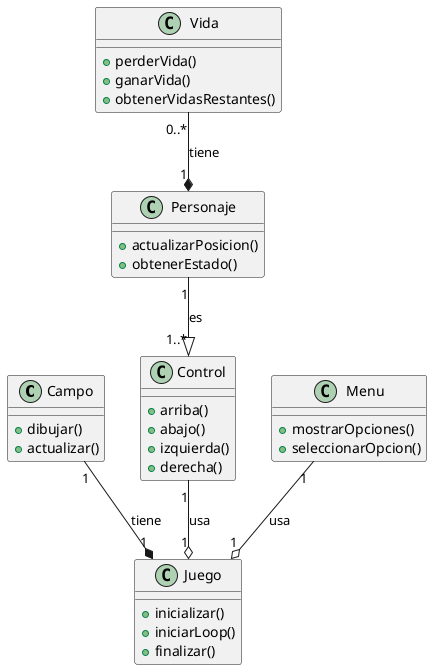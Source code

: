 @startuml

class Campo {
    +dibujar()
    +actualizar()
}

class Control {
    +arriba()
    +abajo()
    +izquierda()
    +derecha()
}

class Menu {
    +mostrarOpciones()
    +seleccionarOpcion()
}

class Personaje {
    +actualizarPosicion()
    +obtenerEstado()
}

class Vida {
    +perderVida()
    +ganarVida()
    +obtenerVidasRestantes()
}

class Juego {
    +inicializar()
    +iniciarLoop()
    +finalizar()
}

Menu "1" --o "1" Juego : usa
Control "1" --o "1" Juego : usa
Personaje "1" --|> "1..*" Control : es
Campo "1" --* "1" Juego : tiene
Vida "0..*" --* "1" Personaje : tiene

@enduml